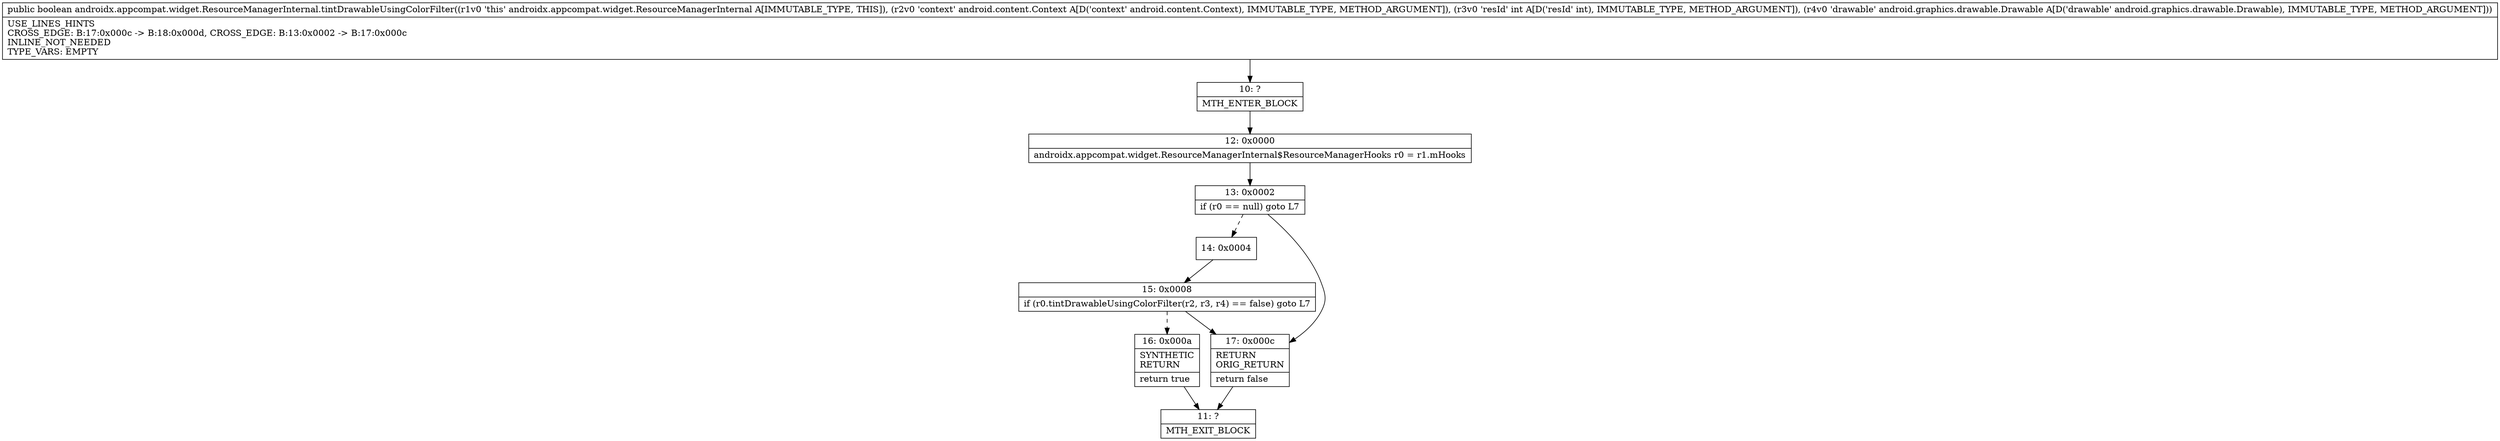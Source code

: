 digraph "CFG forandroidx.appcompat.widget.ResourceManagerInternal.tintDrawableUsingColorFilter(Landroid\/content\/Context;ILandroid\/graphics\/drawable\/Drawable;)Z" {
Node_10 [shape=record,label="{10\:\ ?|MTH_ENTER_BLOCK\l}"];
Node_12 [shape=record,label="{12\:\ 0x0000|androidx.appcompat.widget.ResourceManagerInternal$ResourceManagerHooks r0 = r1.mHooks\l}"];
Node_13 [shape=record,label="{13\:\ 0x0002|if (r0 == null) goto L7\l}"];
Node_14 [shape=record,label="{14\:\ 0x0004}"];
Node_15 [shape=record,label="{15\:\ 0x0008|if (r0.tintDrawableUsingColorFilter(r2, r3, r4) == false) goto L7\l}"];
Node_16 [shape=record,label="{16\:\ 0x000a|SYNTHETIC\lRETURN\l|return true\l}"];
Node_11 [shape=record,label="{11\:\ ?|MTH_EXIT_BLOCK\l}"];
Node_17 [shape=record,label="{17\:\ 0x000c|RETURN\lORIG_RETURN\l|return false\l}"];
MethodNode[shape=record,label="{public boolean androidx.appcompat.widget.ResourceManagerInternal.tintDrawableUsingColorFilter((r1v0 'this' androidx.appcompat.widget.ResourceManagerInternal A[IMMUTABLE_TYPE, THIS]), (r2v0 'context' android.content.Context A[D('context' android.content.Context), IMMUTABLE_TYPE, METHOD_ARGUMENT]), (r3v0 'resId' int A[D('resId' int), IMMUTABLE_TYPE, METHOD_ARGUMENT]), (r4v0 'drawable' android.graphics.drawable.Drawable A[D('drawable' android.graphics.drawable.Drawable), IMMUTABLE_TYPE, METHOD_ARGUMENT]))  | USE_LINES_HINTS\lCROSS_EDGE: B:17:0x000c \-\> B:18:0x000d, CROSS_EDGE: B:13:0x0002 \-\> B:17:0x000c\lINLINE_NOT_NEEDED\lTYPE_VARS: EMPTY\l}"];
MethodNode -> Node_10;Node_10 -> Node_12;
Node_12 -> Node_13;
Node_13 -> Node_14[style=dashed];
Node_13 -> Node_17;
Node_14 -> Node_15;
Node_15 -> Node_16[style=dashed];
Node_15 -> Node_17;
Node_16 -> Node_11;
Node_17 -> Node_11;
}

